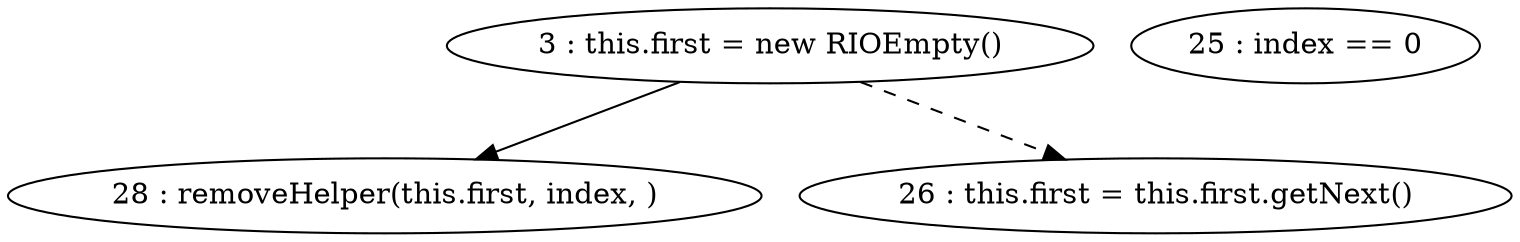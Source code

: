 digraph G {
"3 : this.first = new RIOEmpty()"
"3 : this.first = new RIOEmpty()" -> "28 : removeHelper(this.first, index, )"
"3 : this.first = new RIOEmpty()" -> "26 : this.first = this.first.getNext()" [style=dashed]
"25 : index == 0"
"26 : this.first = this.first.getNext()"
"28 : removeHelper(this.first, index, )"
}